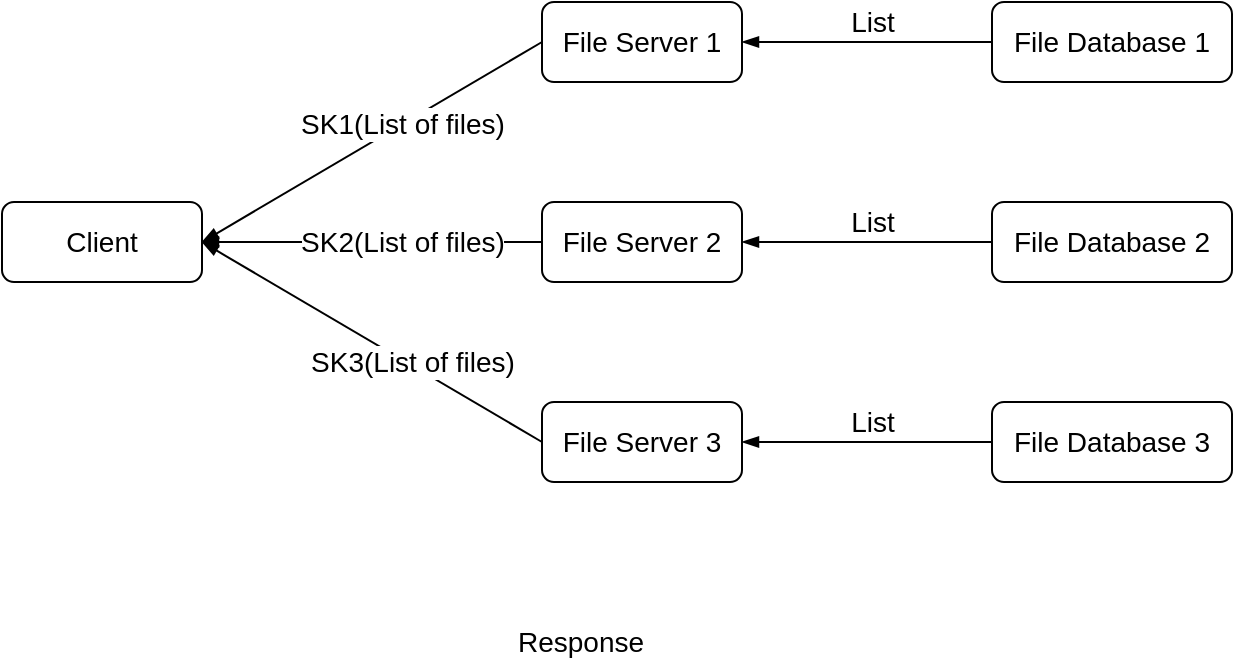 <mxfile version="13.10.0" type="device"><diagram id="id_AjGsClKkGFFBo0VRV" name="Page-1"><mxGraphModel dx="1038" dy="491" grid="1" gridSize="10" guides="1" tooltips="1" connect="1" arrows="1" fold="1" page="1" pageScale="1" pageWidth="827" pageHeight="1169" math="0" shadow="0"><root><mxCell id="0"/><mxCell id="1" parent="0"/><mxCell id="1XGKXSeaGq-Oo9Ko6Psv-64" style="edgeStyle=none;rounded=0;orthogonalLoop=1;jettySize=auto;html=1;exitX=1;exitY=0.5;exitDx=0;exitDy=0;entryX=0;entryY=0.5;entryDx=0;entryDy=0;startArrow=blockThin;startFill=1;endArrow=none;endFill=0;" edge="1" parent="1" source="1XGKXSeaGq-Oo9Ko6Psv-50" target="1XGKXSeaGq-Oo9Ko6Psv-61"><mxGeometry relative="1" as="geometry"/></mxCell><mxCell id="1XGKXSeaGq-Oo9Ko6Psv-73" value="&lt;font style=&quot;font-size: 14px&quot;&gt;SK1(List of files)&lt;/font&gt;" style="edgeLabel;html=1;align=center;verticalAlign=middle;resizable=0;points=[];" vertex="1" connectable="0" parent="1XGKXSeaGq-Oo9Ko6Psv-64"><mxGeometry x="0.204" y="-1" relative="1" as="geometry"><mxPoint x="-3.08" as="offset"/></mxGeometry></mxCell><mxCell id="1XGKXSeaGq-Oo9Ko6Psv-65" style="edgeStyle=none;rounded=0;orthogonalLoop=1;jettySize=auto;html=1;exitX=1;exitY=0.5;exitDx=0;exitDy=0;entryX=0;entryY=0.5;entryDx=0;entryDy=0;startArrow=blockThin;startFill=1;endArrow=none;endFill=0;" edge="1" parent="1" source="1XGKXSeaGq-Oo9Ko6Psv-50" target="1XGKXSeaGq-Oo9Ko6Psv-62"><mxGeometry relative="1" as="geometry"/></mxCell><mxCell id="1XGKXSeaGq-Oo9Ko6Psv-74" value="&lt;span style=&quot;font-size: 14px&quot;&gt;SK2(List of files)&lt;/span&gt;" style="edgeLabel;html=1;align=center;verticalAlign=middle;resizable=0;points=[];" vertex="1" connectable="0" parent="1XGKXSeaGq-Oo9Ko6Psv-65"><mxGeometry x="0.386" y="-1" relative="1" as="geometry"><mxPoint x="-18" y="-1" as="offset"/></mxGeometry></mxCell><mxCell id="1XGKXSeaGq-Oo9Ko6Psv-66" style="edgeStyle=none;rounded=0;orthogonalLoop=1;jettySize=auto;html=1;exitX=1;exitY=0.5;exitDx=0;exitDy=0;entryX=0;entryY=0.5;entryDx=0;entryDy=0;startArrow=blockThin;startFill=1;endArrow=none;endFill=0;" edge="1" parent="1" source="1XGKXSeaGq-Oo9Ko6Psv-50" target="1XGKXSeaGq-Oo9Ko6Psv-63"><mxGeometry relative="1" as="geometry"/></mxCell><mxCell id="1XGKXSeaGq-Oo9Ko6Psv-75" value="&lt;span style=&quot;font-size: 14px&quot;&gt;SK3(List of files)&lt;/span&gt;" style="edgeLabel;html=1;align=center;verticalAlign=middle;resizable=0;points=[];" vertex="1" connectable="0" parent="1XGKXSeaGq-Oo9Ko6Psv-66"><mxGeometry x="0.147" y="1" relative="1" as="geometry"><mxPoint x="7.09" y="3.57" as="offset"/></mxGeometry></mxCell><mxCell id="1XGKXSeaGq-Oo9Ko6Psv-50" value="&lt;font style=&quot;font-size: 14px&quot;&gt;Client&lt;/font&gt;" style="rounded=1;whiteSpace=wrap;html=1;" vertex="1" parent="1"><mxGeometry x="125" y="310" width="100" height="40" as="geometry"/></mxCell><mxCell id="1XGKXSeaGq-Oo9Ko6Psv-79" style="edgeStyle=none;rounded=0;orthogonalLoop=1;jettySize=auto;html=1;exitX=1;exitY=0.5;exitDx=0;exitDy=0;entryX=0;entryY=0.5;entryDx=0;entryDy=0;startArrow=blockThin;startFill=1;endArrow=none;endFill=0;" edge="1" parent="1" source="1XGKXSeaGq-Oo9Ko6Psv-61" target="1XGKXSeaGq-Oo9Ko6Psv-76"><mxGeometry relative="1" as="geometry"/></mxCell><mxCell id="1XGKXSeaGq-Oo9Ko6Psv-82" value="&lt;span style=&quot;font-size: 14px&quot;&gt;List&lt;/span&gt;" style="edgeLabel;html=1;align=center;verticalAlign=middle;resizable=0;points=[];" vertex="1" connectable="0" parent="1XGKXSeaGq-Oo9Ko6Psv-79"><mxGeometry x="0.313" y="2" relative="1" as="geometry"><mxPoint x="-17" y="-8" as="offset"/></mxGeometry></mxCell><mxCell id="1XGKXSeaGq-Oo9Ko6Psv-61" value="&lt;font style=&quot;font-size: 14px&quot;&gt;File Server 1&lt;/font&gt;" style="rounded=1;whiteSpace=wrap;html=1;" vertex="1" parent="1"><mxGeometry x="395" y="210" width="100" height="40" as="geometry"/></mxCell><mxCell id="1XGKXSeaGq-Oo9Ko6Psv-80" style="edgeStyle=none;rounded=0;orthogonalLoop=1;jettySize=auto;html=1;exitX=1;exitY=0.5;exitDx=0;exitDy=0;entryX=0;entryY=0.5;entryDx=0;entryDy=0;startArrow=blockThin;startFill=1;endArrow=none;endFill=0;" edge="1" parent="1" source="1XGKXSeaGq-Oo9Ko6Psv-62" target="1XGKXSeaGq-Oo9Ko6Psv-78"><mxGeometry relative="1" as="geometry"/></mxCell><mxCell id="1XGKXSeaGq-Oo9Ko6Psv-83" value="&lt;span style=&quot;font-size: 14px&quot;&gt;List&lt;/span&gt;" style="edgeLabel;html=1;align=center;verticalAlign=middle;resizable=0;points=[];" vertex="1" connectable="0" parent="1XGKXSeaGq-Oo9Ko6Psv-80"><mxGeometry x="-0.459" relative="1" as="geometry"><mxPoint x="31" y="-10" as="offset"/></mxGeometry></mxCell><mxCell id="1XGKXSeaGq-Oo9Ko6Psv-62" value="&lt;font style=&quot;font-size: 14px&quot;&gt;File Server 2&lt;/font&gt;" style="rounded=1;whiteSpace=wrap;html=1;" vertex="1" parent="1"><mxGeometry x="395" y="310" width="100" height="40" as="geometry"/></mxCell><mxCell id="1XGKXSeaGq-Oo9Ko6Psv-81" style="edgeStyle=none;rounded=0;orthogonalLoop=1;jettySize=auto;html=1;exitX=1;exitY=0.5;exitDx=0;exitDy=0;entryX=0;entryY=0.5;entryDx=0;entryDy=0;startArrow=blockThin;startFill=1;endArrow=none;endFill=0;" edge="1" parent="1" source="1XGKXSeaGq-Oo9Ko6Psv-63" target="1XGKXSeaGq-Oo9Ko6Psv-77"><mxGeometry relative="1" as="geometry"/></mxCell><mxCell id="1XGKXSeaGq-Oo9Ko6Psv-84" value="&lt;span style=&quot;font-size: 14px&quot;&gt;List&lt;/span&gt;" style="edgeLabel;html=1;align=center;verticalAlign=middle;resizable=0;points=[];" vertex="1" connectable="0" parent="1XGKXSeaGq-Oo9Ko6Psv-81"><mxGeometry x="-0.459" y="2" relative="1" as="geometry"><mxPoint x="31" y="-8" as="offset"/></mxGeometry></mxCell><mxCell id="1XGKXSeaGq-Oo9Ko6Psv-63" value="&lt;font style=&quot;font-size: 14px&quot;&gt;File Server 3&lt;/font&gt;" style="rounded=1;whiteSpace=wrap;html=1;" vertex="1" parent="1"><mxGeometry x="395" y="410" width="100" height="40" as="geometry"/></mxCell><mxCell id="1XGKXSeaGq-Oo9Ko6Psv-76" value="&lt;font style=&quot;font-size: 14px&quot;&gt;File Database 1&lt;/font&gt;" style="rounded=1;whiteSpace=wrap;html=1;" vertex="1" parent="1"><mxGeometry x="620" y="210" width="120" height="40" as="geometry"/></mxCell><mxCell id="1XGKXSeaGq-Oo9Ko6Psv-77" value="&lt;font style=&quot;font-size: 14px&quot;&gt;File Database 3&lt;/font&gt;" style="rounded=1;whiteSpace=wrap;html=1;" vertex="1" parent="1"><mxGeometry x="620" y="410" width="120" height="40" as="geometry"/></mxCell><mxCell id="1XGKXSeaGq-Oo9Ko6Psv-78" value="&lt;font style=&quot;font-size: 14px&quot;&gt;File Database 2&lt;/font&gt;" style="rounded=1;whiteSpace=wrap;html=1;" vertex="1" parent="1"><mxGeometry x="620" y="310" width="120" height="40" as="geometry"/></mxCell><mxCell id="1XGKXSeaGq-Oo9Ko6Psv-85" value="&lt;font style=&quot;font-size: 14px&quot;&gt;Response&lt;/font&gt;" style="text;html=1;align=center;verticalAlign=middle;resizable=0;points=[];autosize=1;" vertex="1" parent="1"><mxGeometry x="374" y="520" width="80" height="20" as="geometry"/></mxCell></root></mxGraphModel></diagram></mxfile>
